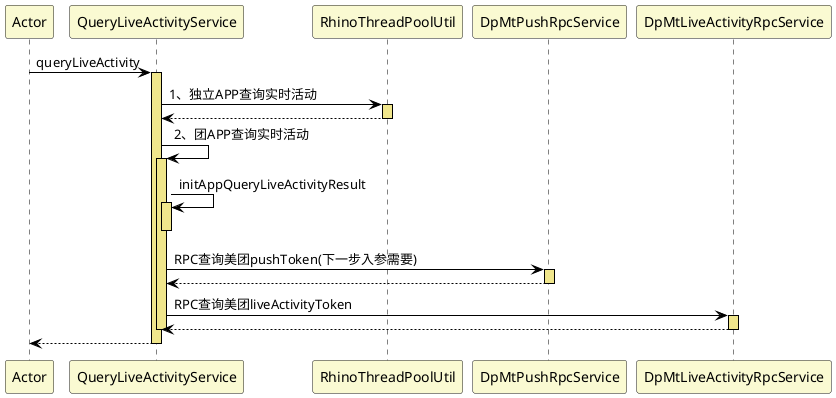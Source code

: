 @startuml
skinparam sequence {
ArrowColor black
LifeLineBorderColor black
LifeLineBackgroundColor khaki
ParticipantBackgroundColor lightgoldenrodyellow
}

participant Actor
participant QueryLiveActivityService
participant RhinoThreadPoolUtil
participant DpMtPushRpcService
participant DpMtLiveActivityRpcService

Actor -> QueryLiveActivityService : queryLiveActivity
activate QueryLiveActivityService
QueryLiveActivityService -> RhinoThreadPoolUtil : 1、独立APP查询实时活动
activate RhinoThreadPoolUtil
RhinoThreadPoolUtil --> QueryLiveActivityService
deactivate RhinoThreadPoolUtil
QueryLiveActivityService -> QueryLiveActivityService : 2、团APP查询实时活动
activate QueryLiveActivityService
QueryLiveActivityService -> QueryLiveActivityService : initAppQueryLiveActivityResult
activate QueryLiveActivityService
deactivate QueryLiveActivityService
QueryLiveActivityService -> DpMtPushRpcService : RPC查询美团pushToken(下一步入参需要)
activate DpMtPushRpcService
DpMtPushRpcService --> QueryLiveActivityService
deactivate DpMtPushRpcService
QueryLiveActivityService -> DpMtLiveActivityRpcService : RPC查询美团liveActivityToken
activate DpMtLiveActivityRpcService
DpMtLiveActivityRpcService --> QueryLiveActivityService
deactivate DpMtLiveActivityRpcService
deactivate QueryLiveActivityService
return
@enduml
